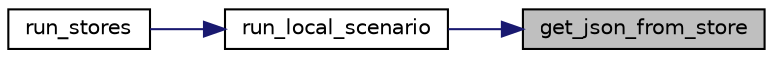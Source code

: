 digraph "get_json_from_store"
{
 // LATEX_PDF_SIZE
  edge [fontname="Helvetica",fontsize="10",labelfontname="Helvetica",labelfontsize="10"];
  node [fontname="Helvetica",fontsize="10",shape=record];
  rankdir="RL";
  Node1 [label="get_json_from_store",height=0.2,width=0.4,color="black", fillcolor="grey75", style="filled", fontcolor="black",tooltip=" "];
  Node1 -> Node2 [dir="back",color="midnightblue",fontsize="10",style="solid",fontname="Helvetica"];
  Node2 [label="run_local_scenario",height=0.2,width=0.4,color="black", fillcolor="white", style="filled",URL="$d7/dc2/namespacesuppliers_1_1aliexpress.html#aa4d43872e9ed24a7732bf95b1d99049d",tooltip=" "];
  Node2 -> Node3 [dir="back",color="midnightblue",fontsize="10",style="solid",fontname="Helvetica"];
  Node3 [label="run_stores",height=0.2,width=0.4,color="black", fillcolor="white", style="filled",URL="$d7/dc2/namespacesuppliers_1_1aliexpress.html#a75f8b5a40c8d19d30dc12a99b55a6a04",tooltip=" "];
}
